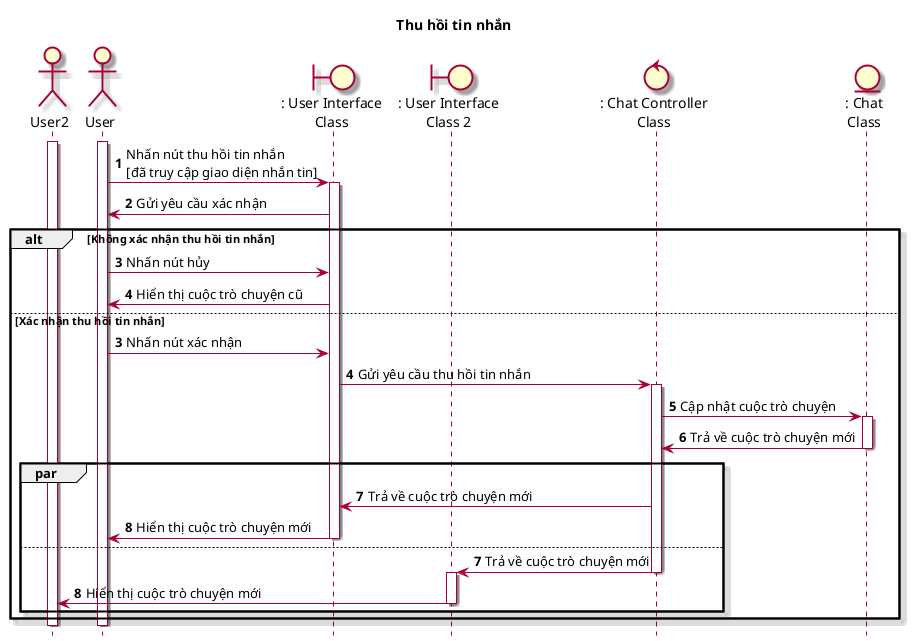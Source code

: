 @startuml SeqThuHoiTinNhan

skin rose
hide footbox
title Thu hồi tin nhắn

actor User2 as user2
actor User as user
boundary ": User Interface\nClass" as userInterface
boundary ": User Interface\nClass 2" as userInterface2
control ": Chat Controller\nClass" as chatController
entity ": Chat\nClass" as chat

autonumber
user++
user2++
user -> userInterface++: Nhấn nút thu hồi tin nhắn\n[đã truy cập giao diện nhắn tin]
userInterface -> user: Gửi yêu cầu xác nhận
alt Không xác nhận thu hồi tin nhắn
    user -> userInterface : Nhấn nút hủy
    userInterface -> user : Hiển thị cuộc trò chuyện cũ
else Xác nhận thu hồi tin nhắn
    autonumber 3
    user -> userInterface : Nhấn nút xác nhận
    userInterface -> chatController++: Gửi yêu cầu thu hồi tin nhắn
    chatController -> chat++: Cập nhật cuộc trò chuyện
    chat -> chatController--: Trả về cuộc trò chuyện mới
    par
        chatController -> userInterface : Trả về cuộc trò chuyện mới
        userInterface -> user-- : Hiển thị cuộc trò chuyện mới
    else
        autonumber 7
        chatController -> userInterface2-- : Trả về cuộc trò chuyện mới
        userInterface2++
        userInterface2 -> user2-- : Hiển thị cuộc trò chuyện mới
    end
end
user--
user2--

@enduml